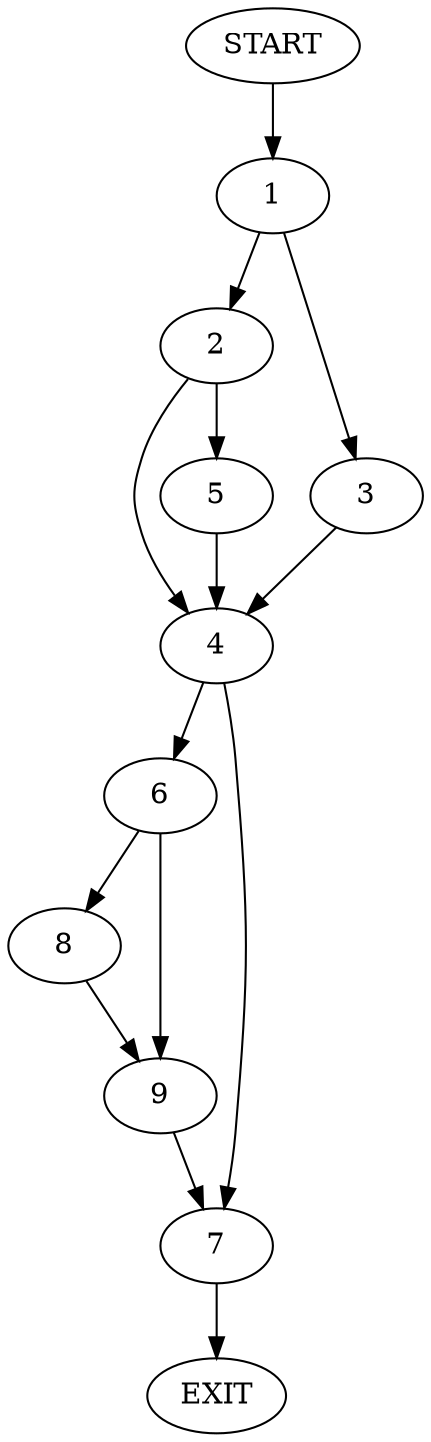 digraph {
0 [label="START"]
10 [label="EXIT"]
0 -> 1
1 -> 2
1 -> 3
3 -> 4
2 -> 5
2 -> 4
4 -> 6
4 -> 7
5 -> 4
7 -> 10
6 -> 8
6 -> 9
9 -> 7
8 -> 9
}

